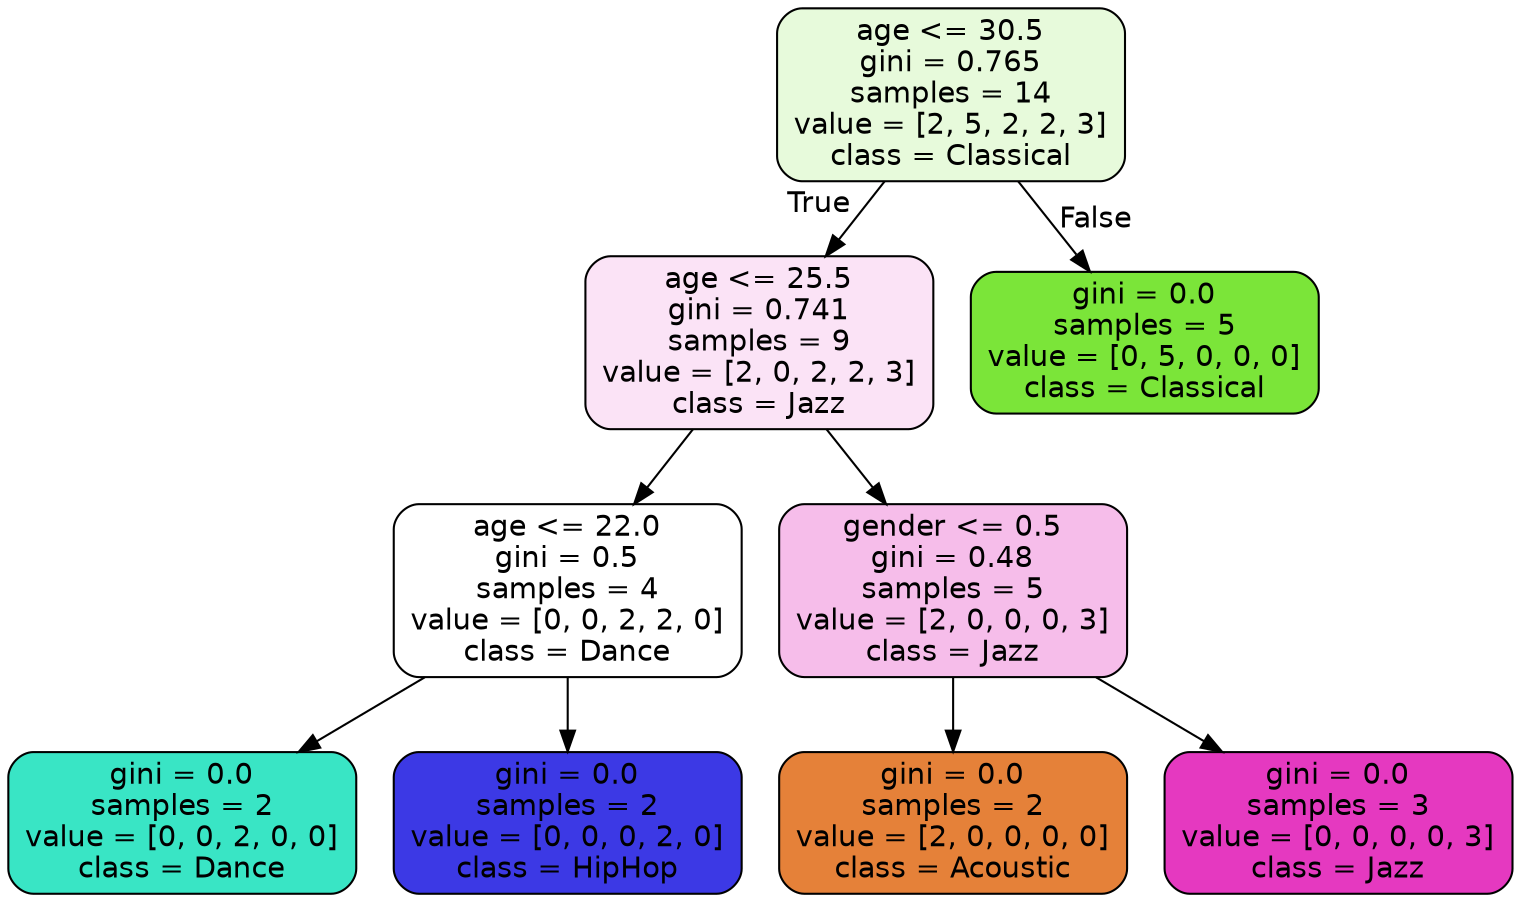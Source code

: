digraph Tree {
node [shape=box, style="filled, rounded", color="black", fontname="helvetica"] ;
edge [fontname="helvetica"] ;
0 [label="age <= 30.5\ngini = 0.765\nsamples = 14\nvalue = [2, 5, 2, 2, 3]\nclass = Classical", fillcolor="#e7fadb"] ;
1 [label="age <= 25.5\ngini = 0.741\nsamples = 9\nvalue = [2, 0, 2, 2, 3]\nclass = Jazz", fillcolor="#fbe3f6"] ;
0 -> 1 [labeldistance=2.5, labelangle=45, headlabel="True"] ;
2 [label="age <= 22.0\ngini = 0.5\nsamples = 4\nvalue = [0, 0, 2, 2, 0]\nclass = Dance", fillcolor="#ffffff"] ;
1 -> 2 ;
3 [label="gini = 0.0\nsamples = 2\nvalue = [0, 0, 2, 0, 0]\nclass = Dance", fillcolor="#39e5c5"] ;
2 -> 3 ;
4 [label="gini = 0.0\nsamples = 2\nvalue = [0, 0, 0, 2, 0]\nclass = HipHop", fillcolor="#3c39e5"] ;
2 -> 4 ;
5 [label="gender <= 0.5\ngini = 0.48\nsamples = 5\nvalue = [2, 0, 0, 0, 3]\nclass = Jazz", fillcolor="#f6bdea"] ;
1 -> 5 ;
6 [label="gini = 0.0\nsamples = 2\nvalue = [2, 0, 0, 0, 0]\nclass = Acoustic", fillcolor="#e58139"] ;
5 -> 6 ;
7 [label="gini = 0.0\nsamples = 3\nvalue = [0, 0, 0, 0, 3]\nclass = Jazz", fillcolor="#e539c0"] ;
5 -> 7 ;
8 [label="gini = 0.0\nsamples = 5\nvalue = [0, 5, 0, 0, 0]\nclass = Classical", fillcolor="#7be539"] ;
0 -> 8 [labeldistance=2.5, labelangle=-45, headlabel="False"] ;
}